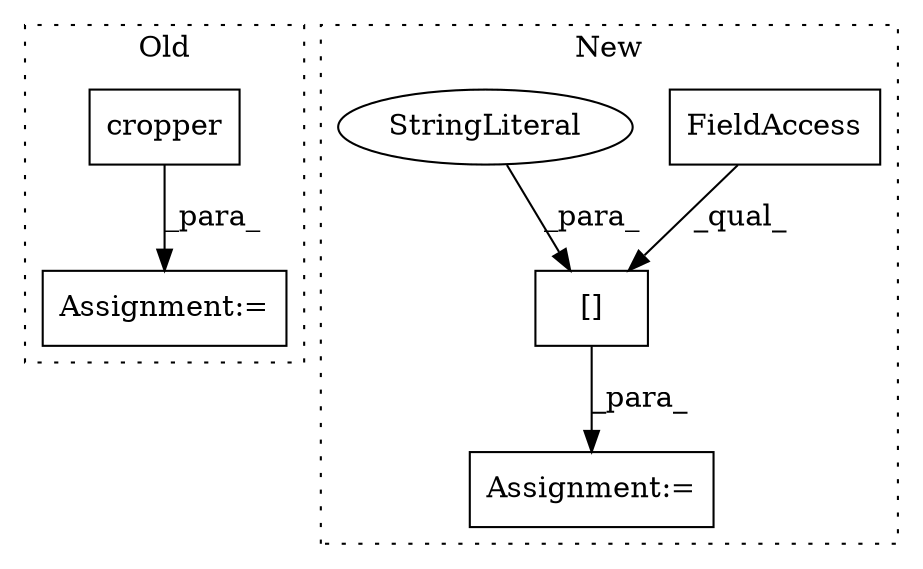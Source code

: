 digraph G {
subgraph cluster0 {
1 [label="cropper" a="32" s="3596,3608" l="8,1" shape="box"];
6 [label="Assignment:=" a="7" s="3595" l="1" shape="box"];
label = "Old";
style="dotted";
}
subgraph cluster1 {
2 [label="[]" a="2" s="3505,3533" l="11,1" shape="box"];
3 [label="FieldAccess" a="22" s="3505" l="10" shape="box"];
4 [label="StringLiteral" a="45" s="3516" l="17" shape="ellipse"];
5 [label="Assignment:=" a="7" s="3504" l="1" shape="box"];
label = "New";
style="dotted";
}
1 -> 6 [label="_para_"];
2 -> 5 [label="_para_"];
3 -> 2 [label="_qual_"];
4 -> 2 [label="_para_"];
}